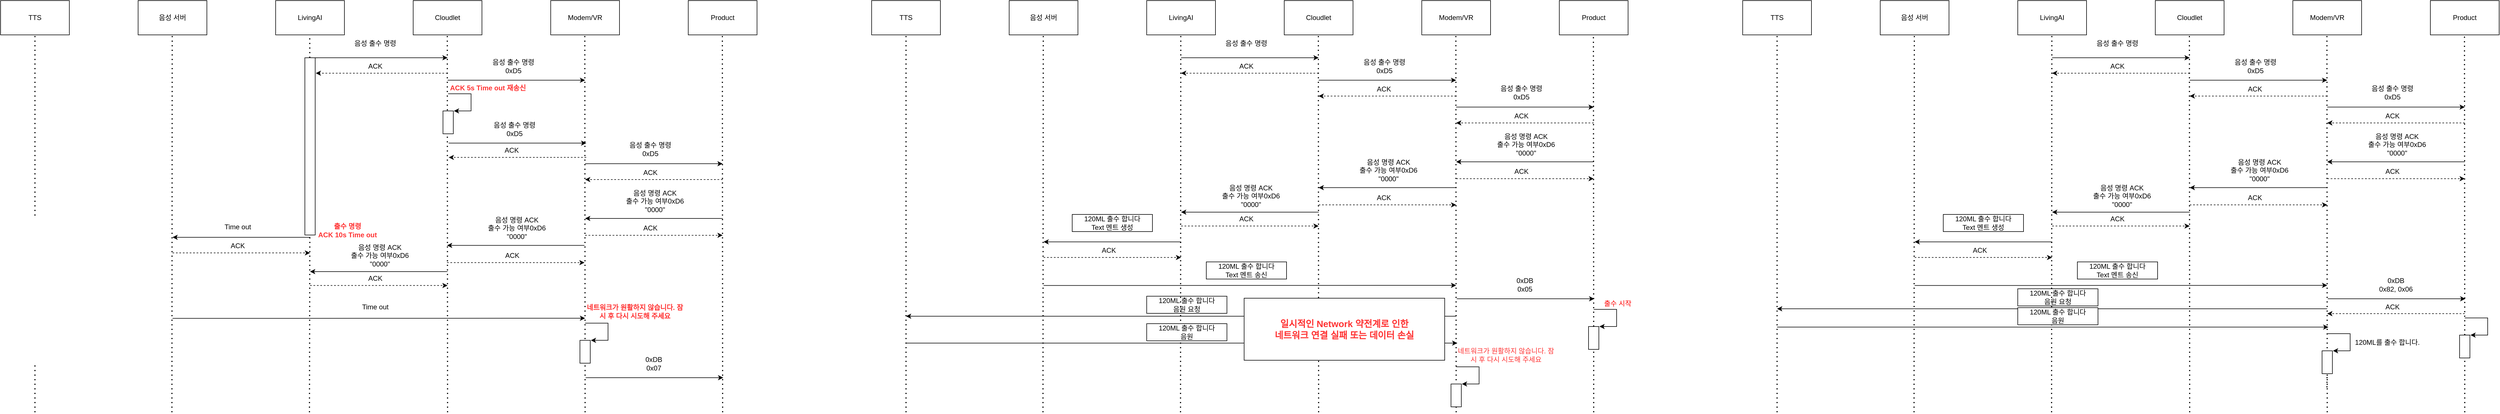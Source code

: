<mxfile version="20.6.2" type="github">
  <diagram id="nxO6fjT1eBk0kTr1AOfz" name="Page-1">
    <mxGraphModel dx="4907" dy="896" grid="1" gridSize="10" guides="1" tooltips="1" connect="1" arrows="1" fold="1" page="1" pageScale="1" pageWidth="827" pageHeight="1169" math="0" shadow="0">
      <root>
        <mxCell id="0" />
        <mxCell id="1" parent="0" />
        <mxCell id="lK4pROn_KMnm5ZVSZit9-1" value="Modem/VR" style="rounded=0;whiteSpace=wrap;html=1;" parent="1" vertex="1">
          <mxGeometry x="720" y="40" width="120" height="60" as="geometry" />
        </mxCell>
        <mxCell id="lK4pROn_KMnm5ZVSZit9-2" value="Product" style="rounded=0;whiteSpace=wrap;html=1;" parent="1" vertex="1">
          <mxGeometry x="960" y="40" width="120" height="60" as="geometry" />
        </mxCell>
        <mxCell id="lK4pROn_KMnm5ZVSZit9-3" value="TTS" style="rounded=0;whiteSpace=wrap;html=1;" parent="1" vertex="1">
          <mxGeometry x="-240" y="40" width="120" height="60" as="geometry" />
        </mxCell>
        <mxCell id="lK4pROn_KMnm5ZVSZit9-4" value="LivingAI" style="rounded=0;whiteSpace=wrap;html=1;" parent="1" vertex="1">
          <mxGeometry x="240" y="40" width="120" height="60" as="geometry" />
        </mxCell>
        <mxCell id="lK4pROn_KMnm5ZVSZit9-9" value="" style="endArrow=classic;html=1;rounded=0;" parent="1" edge="1">
          <mxGeometry width="50" height="50" relative="1" as="geometry">
            <mxPoint x="300" y="140" as="sourcePoint" />
            <mxPoint x="540" y="140" as="targetPoint" />
          </mxGeometry>
        </mxCell>
        <mxCell id="lK4pROn_KMnm5ZVSZit9-10" value="음성&amp;nbsp;출수 명령" style="text;html=1;strokeColor=none;fillColor=none;align=center;verticalAlign=middle;whiteSpace=wrap;rounded=0;" parent="1" vertex="1">
          <mxGeometry x="367" y="100" width="94" height="30" as="geometry" />
        </mxCell>
        <mxCell id="lK4pROn_KMnm5ZVSZit9-11" value="" style="endArrow=classic;html=1;rounded=0;" parent="1" edge="1">
          <mxGeometry width="50" height="50" relative="1" as="geometry">
            <mxPoint x="780" y="226.31" as="sourcePoint" />
            <mxPoint x="1020" y="226.31" as="targetPoint" />
          </mxGeometry>
        </mxCell>
        <mxCell id="lK4pROn_KMnm5ZVSZit9-13" value="" style="endArrow=classic;html=1;rounded=0;" parent="1" edge="1">
          <mxGeometry width="50" height="50" relative="1" as="geometry">
            <mxPoint x="1020" y="322" as="sourcePoint" />
            <mxPoint x="780" y="322" as="targetPoint" />
          </mxGeometry>
        </mxCell>
        <mxCell id="lK4pROn_KMnm5ZVSZit9-14" value="음성 명령 ACK &lt;br&gt;출수 가능 여부0xD6 &quot;0000&quot;" style="text;html=1;strokeColor=none;fillColor=none;align=center;verticalAlign=middle;whiteSpace=wrap;rounded=0;" parent="1" vertex="1">
          <mxGeometry x="849" y="277" width="106" height="30" as="geometry" />
        </mxCell>
        <mxCell id="lK4pROn_KMnm5ZVSZit9-19" value="" style="endArrow=classic;html=1;rounded=0;" parent="1" edge="1">
          <mxGeometry width="50" height="50" relative="1" as="geometry">
            <mxPoint x="540" y="410" as="sourcePoint" />
            <mxPoint x="300" y="410" as="targetPoint" />
          </mxGeometry>
        </mxCell>
        <mxCell id="lK4pROn_KMnm5ZVSZit9-20" value="음성 명령 ACK &lt;br&gt;출수 가능 여부0xD6 &quot;0000&quot;" style="text;html=1;strokeColor=none;fillColor=none;align=center;verticalAlign=middle;whiteSpace=wrap;rounded=0;" parent="1" vertex="1">
          <mxGeometry x="369" y="367" width="106" height="30" as="geometry" />
        </mxCell>
        <mxCell id="lK4pROn_KMnm5ZVSZit9-21" value="120ML 출수 합니다&lt;br&gt;Text 멘트 생성" style="rounded=0;whiteSpace=wrap;html=1;" parent="1" vertex="1">
          <mxGeometry x="110" y="414" width="140" height="30" as="geometry" />
        </mxCell>
        <mxCell id="lK4pROn_KMnm5ZVSZit9-22" value="" style="endArrow=classic;html=1;rounded=0;" parent="1" edge="1">
          <mxGeometry width="50" height="50" relative="1" as="geometry">
            <mxPoint x="60" y="538.31" as="sourcePoint" />
            <mxPoint x="780" y="538" as="targetPoint" />
          </mxGeometry>
        </mxCell>
        <mxCell id="lK4pROn_KMnm5ZVSZit9-24" value="" style="endArrow=classic;html=1;rounded=0;" parent="1" edge="1">
          <mxGeometry width="50" height="50" relative="1" as="geometry">
            <mxPoint x="781" y="561.5" as="sourcePoint" />
            <mxPoint x="1021" y="561.5" as="targetPoint" />
          </mxGeometry>
        </mxCell>
        <mxCell id="lK4pROn_KMnm5ZVSZit9-25" value="0xDB&lt;br&gt;0x05" style="text;html=1;strokeColor=none;fillColor=none;align=center;verticalAlign=middle;whiteSpace=wrap;rounded=0;" parent="1" vertex="1">
          <mxGeometry x="848" y="521.5" width="104" height="30" as="geometry" />
        </mxCell>
        <mxCell id="lK4pROn_KMnm5ZVSZit9-121" value="Cloudlet" style="rounded=0;whiteSpace=wrap;html=1;" parent="1" vertex="1">
          <mxGeometry x="480" y="40" width="120" height="60" as="geometry" />
        </mxCell>
        <mxCell id="lK4pROn_KMnm5ZVSZit9-125" value="" style="endArrow=classic;html=1;rounded=0;" parent="1" edge="1">
          <mxGeometry width="50" height="50" relative="1" as="geometry">
            <mxPoint x="540.0" y="179.31" as="sourcePoint" />
            <mxPoint x="780.0" y="179.31" as="targetPoint" />
          </mxGeometry>
        </mxCell>
        <mxCell id="lK4pROn_KMnm5ZVSZit9-126" value="음성&amp;nbsp;출수 명령&lt;br&gt;0xD5" style="text;html=1;strokeColor=none;fillColor=none;align=center;verticalAlign=middle;whiteSpace=wrap;rounded=0;" parent="1" vertex="1">
          <mxGeometry x="608" y="140" width="94" height="30" as="geometry" />
        </mxCell>
        <mxCell id="lK4pROn_KMnm5ZVSZit9-127" value="음성&amp;nbsp;출수 명령&lt;br&gt;0xD5" style="text;html=1;strokeColor=none;fillColor=none;align=center;verticalAlign=middle;whiteSpace=wrap;rounded=0;" parent="1" vertex="1">
          <mxGeometry x="847" y="186.31" width="94" height="30" as="geometry" />
        </mxCell>
        <mxCell id="lK4pROn_KMnm5ZVSZit9-128" value="" style="endArrow=classic;html=1;rounded=0;" parent="1" edge="1">
          <mxGeometry width="50" height="50" relative="1" as="geometry">
            <mxPoint x="780.0" y="367.16" as="sourcePoint" />
            <mxPoint x="540.0" y="367.16" as="targetPoint" />
          </mxGeometry>
        </mxCell>
        <mxCell id="lK4pROn_KMnm5ZVSZit9-129" value="음성 명령 ACK &lt;br&gt;출수 가능 여부0xD6 &quot;0000&quot;" style="text;html=1;strokeColor=none;fillColor=none;align=center;verticalAlign=middle;whiteSpace=wrap;rounded=0;" parent="1" vertex="1">
          <mxGeometry x="609" y="322.16" width="106" height="30" as="geometry" />
        </mxCell>
        <mxCell id="lK4pROn_KMnm5ZVSZit9-130" value="" style="endArrow=classic;html=1;rounded=0;dashed=1;" parent="1" edge="1">
          <mxGeometry width="50" height="50" relative="1" as="geometry">
            <mxPoint x="540" y="167.0" as="sourcePoint" />
            <mxPoint x="300.0" y="167.0" as="targetPoint" />
          </mxGeometry>
        </mxCell>
        <mxCell id="lK4pROn_KMnm5ZVSZit9-131" value="ACK" style="text;html=1;strokeColor=none;fillColor=none;align=center;verticalAlign=middle;whiteSpace=wrap;rounded=0;" parent="1" vertex="1">
          <mxGeometry x="367" y="140" width="94" height="30" as="geometry" />
        </mxCell>
        <mxCell id="lK4pROn_KMnm5ZVSZit9-132" value="" style="endArrow=classic;html=1;rounded=0;dashed=1;" parent="1" edge="1">
          <mxGeometry width="50" height="50" relative="1" as="geometry">
            <mxPoint x="780.0" y="207.0" as="sourcePoint" />
            <mxPoint x="540.0" y="207.0" as="targetPoint" />
          </mxGeometry>
        </mxCell>
        <mxCell id="lK4pROn_KMnm5ZVSZit9-133" value="ACK" style="text;html=1;strokeColor=none;fillColor=none;align=center;verticalAlign=middle;whiteSpace=wrap;rounded=0;" parent="1" vertex="1">
          <mxGeometry x="607" y="180" width="94" height="30" as="geometry" />
        </mxCell>
        <mxCell id="lK4pROn_KMnm5ZVSZit9-135" value="" style="endArrow=classic;html=1;rounded=0;dashed=1;" parent="1" edge="1">
          <mxGeometry width="50" height="50" relative="1" as="geometry">
            <mxPoint x="1020" y="254.0" as="sourcePoint" />
            <mxPoint x="780.0" y="254.0" as="targetPoint" />
          </mxGeometry>
        </mxCell>
        <mxCell id="lK4pROn_KMnm5ZVSZit9-136" value="ACK" style="text;html=1;strokeColor=none;fillColor=none;align=center;verticalAlign=middle;whiteSpace=wrap;rounded=0;" parent="1" vertex="1">
          <mxGeometry x="847" y="227" width="94" height="30" as="geometry" />
        </mxCell>
        <mxCell id="lK4pROn_KMnm5ZVSZit9-139" value="" style="endArrow=classic;html=1;rounded=0;dashed=1;" parent="1" edge="1">
          <mxGeometry width="50" height="50" relative="1" as="geometry">
            <mxPoint x="780" y="351.47" as="sourcePoint" />
            <mxPoint x="1020" y="351.47" as="targetPoint" />
          </mxGeometry>
        </mxCell>
        <mxCell id="lK4pROn_KMnm5ZVSZit9-140" value="ACK" style="text;html=1;strokeColor=none;fillColor=none;align=center;verticalAlign=middle;whiteSpace=wrap;rounded=0;" parent="1" vertex="1">
          <mxGeometry x="847" y="324.16" width="94" height="30" as="geometry" />
        </mxCell>
        <mxCell id="lK4pROn_KMnm5ZVSZit9-141" value="" style="endArrow=classic;html=1;rounded=0;dashed=1;" parent="1" edge="1">
          <mxGeometry width="50" height="50" relative="1" as="geometry">
            <mxPoint x="540" y="397.31" as="sourcePoint" />
            <mxPoint x="780" y="397.31" as="targetPoint" />
          </mxGeometry>
        </mxCell>
        <mxCell id="lK4pROn_KMnm5ZVSZit9-142" value="ACK" style="text;html=1;strokeColor=none;fillColor=none;align=center;verticalAlign=middle;whiteSpace=wrap;rounded=0;" parent="1" vertex="1">
          <mxGeometry x="607" y="370" width="94" height="30" as="geometry" />
        </mxCell>
        <mxCell id="lK4pROn_KMnm5ZVSZit9-143" value="" style="endArrow=classic;html=1;rounded=0;dashed=1;" parent="1" edge="1">
          <mxGeometry width="50" height="50" relative="1" as="geometry">
            <mxPoint x="300.0" y="434.31" as="sourcePoint" />
            <mxPoint x="540" y="434.31" as="targetPoint" />
          </mxGeometry>
        </mxCell>
        <mxCell id="lK4pROn_KMnm5ZVSZit9-144" value="ACK" style="text;html=1;strokeColor=none;fillColor=none;align=center;verticalAlign=middle;whiteSpace=wrap;rounded=0;" parent="1" vertex="1">
          <mxGeometry x="367" y="407" width="94" height="30" as="geometry" />
        </mxCell>
        <mxCell id="lK4pROn_KMnm5ZVSZit9-145" value="음성 서버" style="rounded=0;whiteSpace=wrap;html=1;" parent="1" vertex="1">
          <mxGeometry y="40" width="120" height="60" as="geometry" />
        </mxCell>
        <mxCell id="lK4pROn_KMnm5ZVSZit9-147" value="" style="endArrow=classic;html=1;rounded=0;" parent="1" edge="1">
          <mxGeometry width="50" height="50" relative="1" as="geometry">
            <mxPoint x="300" y="462" as="sourcePoint" />
            <mxPoint x="60" y="462" as="targetPoint" />
          </mxGeometry>
        </mxCell>
        <mxCell id="lK4pROn_KMnm5ZVSZit9-148" value="" style="endArrow=classic;html=1;rounded=0;dashed=1;" parent="1" edge="1">
          <mxGeometry width="50" height="50" relative="1" as="geometry">
            <mxPoint x="60" y="489.31" as="sourcePoint" />
            <mxPoint x="300" y="489.31" as="targetPoint" />
          </mxGeometry>
        </mxCell>
        <mxCell id="lK4pROn_KMnm5ZVSZit9-149" value="ACK" style="text;html=1;strokeColor=none;fillColor=none;align=center;verticalAlign=middle;whiteSpace=wrap;rounded=0;" parent="1" vertex="1">
          <mxGeometry x="127" y="462" width="94" height="30" as="geometry" />
        </mxCell>
        <mxCell id="lK4pROn_KMnm5ZVSZit9-150" value="120ML 출수 합니다&lt;br&gt;Text&amp;nbsp;멘트 송신" style="rounded=0;whiteSpace=wrap;html=1;" parent="1" vertex="1">
          <mxGeometry x="344" y="497" width="140" height="30" as="geometry" />
        </mxCell>
        <mxCell id="lK4pROn_KMnm5ZVSZit9-152" value="" style="endArrow=classic;html=1;rounded=0;" parent="1" edge="1">
          <mxGeometry width="50" height="50" relative="1" as="geometry">
            <mxPoint x="780" y="592" as="sourcePoint" />
            <mxPoint x="-180" y="592" as="targetPoint" />
          </mxGeometry>
        </mxCell>
        <mxCell id="lK4pROn_KMnm5ZVSZit9-155" value="120ML 출수 합니다&lt;br&gt;음원 요청" style="rounded=0;whiteSpace=wrap;html=1;" parent="1" vertex="1">
          <mxGeometry x="240" y="557" width="140" height="30" as="geometry" />
        </mxCell>
        <mxCell id="lK4pROn_KMnm5ZVSZit9-156" value="" style="endArrow=classic;html=1;rounded=0;" parent="1" edge="1">
          <mxGeometry width="50" height="50" relative="1" as="geometry">
            <mxPoint x="1020" y="580" as="sourcePoint" />
            <mxPoint x="1030" y="610" as="targetPoint" />
            <Array as="points">
              <mxPoint x="1060" y="580" />
              <mxPoint x="1060" y="610" />
            </Array>
          </mxGeometry>
        </mxCell>
        <mxCell id="lK4pROn_KMnm5ZVSZit9-158" value="&lt;font color=&quot;#ff0000&quot;&gt;출수 시작&lt;/font&gt;" style="text;html=1;strokeColor=none;fillColor=none;align=center;verticalAlign=middle;whiteSpace=wrap;rounded=0;" parent="1" vertex="1">
          <mxGeometry x="1010" y="554.5" width="104" height="30" as="geometry" />
        </mxCell>
        <mxCell id="lK4pROn_KMnm5ZVSZit9-162" value="" style="endArrow=none;dashed=1;html=1;dashPattern=1 3;strokeWidth=2;rounded=0;" parent="1" edge="1">
          <mxGeometry width="50" height="50" relative="1" as="geometry">
            <mxPoint x="-180" y="760" as="sourcePoint" />
            <mxPoint x="-180" y="100" as="targetPoint" />
          </mxGeometry>
        </mxCell>
        <mxCell id="lK4pROn_KMnm5ZVSZit9-163" value="" style="endArrow=none;dashed=1;html=1;dashPattern=1 3;strokeWidth=2;rounded=0;" parent="1" edge="1">
          <mxGeometry width="50" height="50" relative="1" as="geometry">
            <mxPoint x="59" y="760" as="sourcePoint" />
            <mxPoint x="59.5" y="100" as="targetPoint" />
          </mxGeometry>
        </mxCell>
        <mxCell id="lK4pROn_KMnm5ZVSZit9-164" value="" style="endArrow=none;dashed=1;html=1;dashPattern=1 3;strokeWidth=2;rounded=0;" parent="1" edge="1">
          <mxGeometry width="50" height="50" relative="1" as="geometry">
            <mxPoint x="299" y="760" as="sourcePoint" />
            <mxPoint x="299.5" y="100" as="targetPoint" />
          </mxGeometry>
        </mxCell>
        <mxCell id="lK4pROn_KMnm5ZVSZit9-165" value="" style="endArrow=none;dashed=1;html=1;dashPattern=1 3;strokeWidth=2;rounded=0;" parent="1" edge="1">
          <mxGeometry width="50" height="50" relative="1" as="geometry">
            <mxPoint x="540" y="760" as="sourcePoint" />
            <mxPoint x="539.5" y="100" as="targetPoint" />
          </mxGeometry>
        </mxCell>
        <mxCell id="lK4pROn_KMnm5ZVSZit9-166" value="" style="endArrow=none;dashed=1;html=1;dashPattern=1 3;strokeWidth=2;rounded=0;" parent="1" edge="1">
          <mxGeometry width="50" height="50" relative="1" as="geometry">
            <mxPoint x="780" y="760" as="sourcePoint" />
            <mxPoint x="779.5" y="100" as="targetPoint" />
          </mxGeometry>
        </mxCell>
        <mxCell id="lK4pROn_KMnm5ZVSZit9-167" value="" style="endArrow=none;dashed=1;html=1;dashPattern=1 3;strokeWidth=2;rounded=0;startArrow=none;" parent="1" source="lK4pROn_KMnm5ZVSZit9-168" edge="1">
          <mxGeometry width="50" height="50" relative="1" as="geometry">
            <mxPoint x="1019.5" y="680" as="sourcePoint" />
            <mxPoint x="1019.5" y="100" as="targetPoint" />
          </mxGeometry>
        </mxCell>
        <mxCell id="lK4pROn_KMnm5ZVSZit9-168" value="" style="rounded=0;whiteSpace=wrap;html=1;" parent="1" vertex="1">
          <mxGeometry x="1011" y="610" width="18" height="40" as="geometry" />
        </mxCell>
        <mxCell id="lK4pROn_KMnm5ZVSZit9-169" value="" style="endArrow=none;dashed=1;html=1;dashPattern=1 3;strokeWidth=2;rounded=0;" parent="1" target="lK4pROn_KMnm5ZVSZit9-168" edge="1">
          <mxGeometry width="50" height="50" relative="1" as="geometry">
            <mxPoint x="1020" y="760" as="sourcePoint" />
            <mxPoint x="1019.5" y="100" as="targetPoint" />
          </mxGeometry>
        </mxCell>
        <mxCell id="lK4pROn_KMnm5ZVSZit9-170" value="" style="endArrow=classic;html=1;rounded=0;" parent="1" edge="1">
          <mxGeometry width="50" height="50" relative="1" as="geometry">
            <mxPoint x="780" y="680.5" as="sourcePoint" />
            <mxPoint x="790" y="710.5" as="targetPoint" />
            <Array as="points">
              <mxPoint x="820" y="680.5" />
              <mxPoint x="820" y="710.5" />
            </Array>
          </mxGeometry>
        </mxCell>
        <mxCell id="lK4pROn_KMnm5ZVSZit9-171" value="&lt;font color=&quot;#ff3333&quot;&gt;네트워크가 원활하지 않습니다. 잠시 후 다시 시도해 주세요&lt;/font&gt;" style="text;html=1;strokeColor=none;fillColor=none;align=center;verticalAlign=middle;whiteSpace=wrap;rounded=0;" parent="1" vertex="1">
          <mxGeometry x="782" y="645" width="170" height="30" as="geometry" />
        </mxCell>
        <mxCell id="lK4pROn_KMnm5ZVSZit9-172" value="" style="rounded=0;whiteSpace=wrap;html=1;" parent="1" vertex="1">
          <mxGeometry x="771" y="710.5" width="18" height="40" as="geometry" />
        </mxCell>
        <mxCell id="lK4pROn_KMnm5ZVSZit9-173" value="" style="endArrow=none;dashed=1;html=1;dashPattern=1 3;strokeWidth=2;rounded=0;" parent="1" target="lK4pROn_KMnm5ZVSZit9-172" edge="1">
          <mxGeometry width="50" height="50" relative="1" as="geometry">
            <mxPoint x="779.5" y="750.5" as="sourcePoint" />
            <mxPoint x="779.5" y="170.5" as="targetPoint" />
          </mxGeometry>
        </mxCell>
        <mxCell id="lK4pROn_KMnm5ZVSZit9-175" value="" style="endArrow=classic;html=1;rounded=0;" parent="1" edge="1">
          <mxGeometry width="50" height="50" relative="1" as="geometry">
            <mxPoint x="-180" y="639" as="sourcePoint" />
            <mxPoint x="782" y="639" as="targetPoint" />
          </mxGeometry>
        </mxCell>
        <mxCell id="lK4pROn_KMnm5ZVSZit9-176" value="120ML 출수 합니다&lt;br&gt;음원" style="rounded=0;whiteSpace=wrap;html=1;" parent="1" vertex="1">
          <mxGeometry x="240" y="605" width="140" height="30" as="geometry" />
        </mxCell>
        <mxCell id="lK4pROn_KMnm5ZVSZit9-177" value="&lt;b style=&quot;font-size: 16px;&quot;&gt;&lt;font color=&quot;#ff3333&quot;&gt;일시적인 Network 약전계로 인한&lt;br&gt;네트워크 연결 실패 또는 데이터 손실&lt;/font&gt;&lt;/b&gt;" style="rounded=0;whiteSpace=wrap;html=1;" parent="1" vertex="1">
          <mxGeometry x="410" y="560.5" width="350" height="108.5" as="geometry" />
        </mxCell>
        <mxCell id="lK4pROn_KMnm5ZVSZit9-179" value="Modem/VR" style="rounded=0;whiteSpace=wrap;html=1;" parent="1" vertex="1">
          <mxGeometry x="-800" y="40" width="120" height="60" as="geometry" />
        </mxCell>
        <mxCell id="lK4pROn_KMnm5ZVSZit9-180" value="Product" style="rounded=0;whiteSpace=wrap;html=1;" parent="1" vertex="1">
          <mxGeometry x="-560" y="40" width="120" height="60" as="geometry" />
        </mxCell>
        <mxCell id="lK4pROn_KMnm5ZVSZit9-181" value="TTS" style="rounded=0;whiteSpace=wrap;html=1;" parent="1" vertex="1">
          <mxGeometry x="-1760" y="40" width="120" height="60" as="geometry" />
        </mxCell>
        <mxCell id="lK4pROn_KMnm5ZVSZit9-182" value="LivingAI" style="rounded=0;whiteSpace=wrap;html=1;" parent="1" vertex="1">
          <mxGeometry x="-1280" y="40" width="120" height="60" as="geometry" />
        </mxCell>
        <mxCell id="lK4pROn_KMnm5ZVSZit9-183" value="" style="endArrow=classic;html=1;rounded=0;" parent="1" edge="1">
          <mxGeometry width="50" height="50" relative="1" as="geometry">
            <mxPoint x="-1220.0" y="140" as="sourcePoint" />
            <mxPoint x="-980" y="140" as="targetPoint" />
          </mxGeometry>
        </mxCell>
        <mxCell id="lK4pROn_KMnm5ZVSZit9-184" value="음성&amp;nbsp;출수 명령" style="text;html=1;strokeColor=none;fillColor=none;align=center;verticalAlign=middle;whiteSpace=wrap;rounded=0;" parent="1" vertex="1">
          <mxGeometry x="-1153" y="100" width="94" height="30" as="geometry" />
        </mxCell>
        <mxCell id="lK4pROn_KMnm5ZVSZit9-185" value="" style="endArrow=classic;html=1;rounded=0;" parent="1" edge="1">
          <mxGeometry width="50" height="50" relative="1" as="geometry">
            <mxPoint x="-740" y="325.31" as="sourcePoint" />
            <mxPoint x="-500" y="325.31" as="targetPoint" />
          </mxGeometry>
        </mxCell>
        <mxCell id="lK4pROn_KMnm5ZVSZit9-186" value="" style="endArrow=classic;html=1;rounded=0;" parent="1" edge="1">
          <mxGeometry width="50" height="50" relative="1" as="geometry">
            <mxPoint x="-500" y="421" as="sourcePoint" />
            <mxPoint x="-740" y="421" as="targetPoint" />
          </mxGeometry>
        </mxCell>
        <mxCell id="lK4pROn_KMnm5ZVSZit9-187" value="음성 명령 ACK &lt;br&gt;출수 가능 여부0xD6 &quot;0000&quot;" style="text;html=1;strokeColor=none;fillColor=none;align=center;verticalAlign=middle;whiteSpace=wrap;rounded=0;" parent="1" vertex="1">
          <mxGeometry x="-671" y="376" width="106" height="30" as="geometry" />
        </mxCell>
        <mxCell id="lK4pROn_KMnm5ZVSZit9-188" value="" style="endArrow=classic;html=1;rounded=0;" parent="1" edge="1">
          <mxGeometry width="50" height="50" relative="1" as="geometry">
            <mxPoint x="-980" y="514" as="sourcePoint" />
            <mxPoint x="-1220.0" y="514" as="targetPoint" />
          </mxGeometry>
        </mxCell>
        <mxCell id="lK4pROn_KMnm5ZVSZit9-189" value="음성 명령 ACK &lt;br&gt;출수 가능 여부0xD6 &quot;0000&quot;" style="text;html=1;strokeColor=none;fillColor=none;align=center;verticalAlign=middle;whiteSpace=wrap;rounded=0;" parent="1" vertex="1">
          <mxGeometry x="-1151" y="471" width="106" height="30" as="geometry" />
        </mxCell>
        <mxCell id="lK4pROn_KMnm5ZVSZit9-191" value="" style="endArrow=classic;html=1;rounded=0;" parent="1" edge="1">
          <mxGeometry width="50" height="50" relative="1" as="geometry">
            <mxPoint x="-1460.0" y="595.81" as="sourcePoint" />
            <mxPoint x="-740" y="595.5" as="targetPoint" />
          </mxGeometry>
        </mxCell>
        <mxCell id="lK4pROn_KMnm5ZVSZit9-192" value="" style="endArrow=classic;html=1;rounded=0;" parent="1" edge="1">
          <mxGeometry width="50" height="50" relative="1" as="geometry">
            <mxPoint x="-739" y="699.5" as="sourcePoint" />
            <mxPoint x="-499" y="699.5" as="targetPoint" />
          </mxGeometry>
        </mxCell>
        <mxCell id="lK4pROn_KMnm5ZVSZit9-193" value="0xDB&lt;br&gt;0x07" style="text;html=1;strokeColor=none;fillColor=none;align=center;verticalAlign=middle;whiteSpace=wrap;rounded=0;" parent="1" vertex="1">
          <mxGeometry x="-672" y="659.5" width="104" height="30" as="geometry" />
        </mxCell>
        <mxCell id="lK4pROn_KMnm5ZVSZit9-194" value="Cloudlet" style="rounded=0;whiteSpace=wrap;html=1;" parent="1" vertex="1">
          <mxGeometry x="-1040" y="40" width="120" height="60" as="geometry" />
        </mxCell>
        <mxCell id="lK4pROn_KMnm5ZVSZit9-195" value="" style="endArrow=classic;html=1;rounded=0;" parent="1" edge="1">
          <mxGeometry width="50" height="50" relative="1" as="geometry">
            <mxPoint x="-980" y="179.31" as="sourcePoint" />
            <mxPoint x="-740" y="179.31" as="targetPoint" />
          </mxGeometry>
        </mxCell>
        <mxCell id="lK4pROn_KMnm5ZVSZit9-196" value="음성&amp;nbsp;출수 명령&lt;br&gt;0xD5" style="text;html=1;strokeColor=none;fillColor=none;align=center;verticalAlign=middle;whiteSpace=wrap;rounded=0;" parent="1" vertex="1">
          <mxGeometry x="-912" y="140" width="94" height="30" as="geometry" />
        </mxCell>
        <mxCell id="lK4pROn_KMnm5ZVSZit9-197" value="음성&amp;nbsp;출수 명령&lt;br&gt;0xD5" style="text;html=1;strokeColor=none;fillColor=none;align=center;verticalAlign=middle;whiteSpace=wrap;rounded=0;" parent="1" vertex="1">
          <mxGeometry x="-673" y="285.31" width="94" height="30" as="geometry" />
        </mxCell>
        <mxCell id="lK4pROn_KMnm5ZVSZit9-198" value="" style="endArrow=classic;html=1;rounded=0;" parent="1" edge="1">
          <mxGeometry width="50" height="50" relative="1" as="geometry">
            <mxPoint x="-741" y="468.16" as="sourcePoint" />
            <mxPoint x="-981" y="468.16" as="targetPoint" />
          </mxGeometry>
        </mxCell>
        <mxCell id="lK4pROn_KMnm5ZVSZit9-199" value="음성 명령 ACK &lt;br&gt;출수 가능 여부0xD6 &quot;0000&quot;" style="text;html=1;strokeColor=none;fillColor=none;align=center;verticalAlign=middle;whiteSpace=wrap;rounded=0;" parent="1" vertex="1">
          <mxGeometry x="-912" y="423.16" width="106" height="30" as="geometry" />
        </mxCell>
        <mxCell id="lK4pROn_KMnm5ZVSZit9-200" value="" style="endArrow=classic;html=1;rounded=0;dashed=1;" parent="1" edge="1">
          <mxGeometry width="50" height="50" relative="1" as="geometry">
            <mxPoint x="-980" y="167.0" as="sourcePoint" />
            <mxPoint x="-1210" y="167" as="targetPoint" />
          </mxGeometry>
        </mxCell>
        <mxCell id="lK4pROn_KMnm5ZVSZit9-201" value="ACK" style="text;html=1;strokeColor=none;fillColor=none;align=center;verticalAlign=middle;whiteSpace=wrap;rounded=0;" parent="1" vertex="1">
          <mxGeometry x="-1153" y="140" width="94" height="30" as="geometry" />
        </mxCell>
        <mxCell id="lK4pROn_KMnm5ZVSZit9-204" value="" style="endArrow=classic;html=1;rounded=0;dashed=1;" parent="1" edge="1">
          <mxGeometry width="50" height="50" relative="1" as="geometry">
            <mxPoint x="-500" y="353.0" as="sourcePoint" />
            <mxPoint x="-740" y="353.0" as="targetPoint" />
          </mxGeometry>
        </mxCell>
        <mxCell id="lK4pROn_KMnm5ZVSZit9-205" value="ACK" style="text;html=1;strokeColor=none;fillColor=none;align=center;verticalAlign=middle;whiteSpace=wrap;rounded=0;" parent="1" vertex="1">
          <mxGeometry x="-673" y="326" width="94" height="30" as="geometry" />
        </mxCell>
        <mxCell id="lK4pROn_KMnm5ZVSZit9-206" value="" style="endArrow=classic;html=1;rounded=0;dashed=1;" parent="1" edge="1">
          <mxGeometry width="50" height="50" relative="1" as="geometry">
            <mxPoint x="-740" y="450.47" as="sourcePoint" />
            <mxPoint x="-500" y="450.47" as="targetPoint" />
          </mxGeometry>
        </mxCell>
        <mxCell id="lK4pROn_KMnm5ZVSZit9-207" value="ACK" style="text;html=1;strokeColor=none;fillColor=none;align=center;verticalAlign=middle;whiteSpace=wrap;rounded=0;" parent="1" vertex="1">
          <mxGeometry x="-673" y="423.16" width="94" height="30" as="geometry" />
        </mxCell>
        <mxCell id="lK4pROn_KMnm5ZVSZit9-208" value="" style="endArrow=classic;html=1;rounded=0;dashed=1;" parent="1" edge="1">
          <mxGeometry width="50" height="50" relative="1" as="geometry">
            <mxPoint x="-981" y="498.31" as="sourcePoint" />
            <mxPoint x="-741" y="498.31" as="targetPoint" />
          </mxGeometry>
        </mxCell>
        <mxCell id="lK4pROn_KMnm5ZVSZit9-209" value="ACK" style="text;html=1;strokeColor=none;fillColor=none;align=center;verticalAlign=middle;whiteSpace=wrap;rounded=0;" parent="1" vertex="1">
          <mxGeometry x="-914" y="471" width="94" height="30" as="geometry" />
        </mxCell>
        <mxCell id="lK4pROn_KMnm5ZVSZit9-210" value="" style="endArrow=classic;html=1;rounded=0;dashed=1;" parent="1" edge="1">
          <mxGeometry width="50" height="50" relative="1" as="geometry">
            <mxPoint x="-1220.0" y="538.31" as="sourcePoint" />
            <mxPoint x="-980" y="538.31" as="targetPoint" />
          </mxGeometry>
        </mxCell>
        <mxCell id="lK4pROn_KMnm5ZVSZit9-211" value="ACK" style="text;html=1;strokeColor=none;fillColor=none;align=center;verticalAlign=middle;whiteSpace=wrap;rounded=0;" parent="1" vertex="1">
          <mxGeometry x="-1153" y="511" width="94" height="30" as="geometry" />
        </mxCell>
        <mxCell id="lK4pROn_KMnm5ZVSZit9-212" value="음성 서버" style="rounded=0;whiteSpace=wrap;html=1;" parent="1" vertex="1">
          <mxGeometry x="-1520" y="40" width="120" height="60" as="geometry" />
        </mxCell>
        <mxCell id="lK4pROn_KMnm5ZVSZit9-213" value="" style="endArrow=classic;html=1;rounded=0;" parent="1" edge="1">
          <mxGeometry width="50" height="50" relative="1" as="geometry">
            <mxPoint x="-1220.0" y="454" as="sourcePoint" />
            <mxPoint x="-1460.0" y="454" as="targetPoint" />
          </mxGeometry>
        </mxCell>
        <mxCell id="lK4pROn_KMnm5ZVSZit9-214" value="" style="endArrow=classic;html=1;rounded=0;dashed=1;" parent="1" edge="1">
          <mxGeometry width="50" height="50" relative="1" as="geometry">
            <mxPoint x="-1460.0" y="481.31" as="sourcePoint" />
            <mxPoint x="-1220.0" y="481.31" as="targetPoint" />
          </mxGeometry>
        </mxCell>
        <mxCell id="lK4pROn_KMnm5ZVSZit9-215" value="ACK" style="text;html=1;strokeColor=none;fillColor=none;align=center;verticalAlign=middle;whiteSpace=wrap;rounded=0;" parent="1" vertex="1">
          <mxGeometry x="-1393" y="454" width="94" height="30" as="geometry" />
        </mxCell>
        <mxCell id="lK4pROn_KMnm5ZVSZit9-221" value="" style="endArrow=none;dashed=1;html=1;dashPattern=1 3;strokeWidth=2;rounded=0;" parent="1" edge="1">
          <mxGeometry width="50" height="50" relative="1" as="geometry">
            <mxPoint x="-1700.0" y="760" as="sourcePoint" />
            <mxPoint x="-1700.0" y="100" as="targetPoint" />
          </mxGeometry>
        </mxCell>
        <mxCell id="lK4pROn_KMnm5ZVSZit9-222" value="" style="endArrow=none;dashed=1;html=1;dashPattern=1 3;strokeWidth=2;rounded=0;" parent="1" edge="1">
          <mxGeometry width="50" height="50" relative="1" as="geometry">
            <mxPoint x="-1461" y="760" as="sourcePoint" />
            <mxPoint x="-1460.5" y="100" as="targetPoint" />
          </mxGeometry>
        </mxCell>
        <mxCell id="lK4pROn_KMnm5ZVSZit9-223" value="" style="endArrow=none;dashed=1;html=1;dashPattern=1 3;strokeWidth=2;rounded=0;startArrow=none;" parent="1" source="lK4pROn_KMnm5ZVSZit9-249" edge="1">
          <mxGeometry width="50" height="50" relative="1" as="geometry">
            <mxPoint x="-1221" y="760" as="sourcePoint" />
            <mxPoint x="-1220.5" y="100" as="targetPoint" />
          </mxGeometry>
        </mxCell>
        <mxCell id="lK4pROn_KMnm5ZVSZit9-224" value="" style="endArrow=none;dashed=1;html=1;dashPattern=1 3;strokeWidth=2;rounded=0;" parent="1" edge="1">
          <mxGeometry width="50" height="50" relative="1" as="geometry">
            <mxPoint x="-980" y="760" as="sourcePoint" />
            <mxPoint x="-980.5" y="100" as="targetPoint" />
          </mxGeometry>
        </mxCell>
        <mxCell id="lK4pROn_KMnm5ZVSZit9-225" value="" style="endArrow=none;dashed=1;html=1;dashPattern=1 3;strokeWidth=2;rounded=0;" parent="1" edge="1">
          <mxGeometry width="50" height="50" relative="1" as="geometry">
            <mxPoint x="-740" y="760" as="sourcePoint" />
            <mxPoint x="-740.5" y="100" as="targetPoint" />
          </mxGeometry>
        </mxCell>
        <mxCell id="lK4pROn_KMnm5ZVSZit9-226" value="" style="endArrow=none;dashed=1;html=1;dashPattern=1 3;strokeWidth=2;rounded=0;startArrow=none;" parent="1" edge="1">
          <mxGeometry width="50" height="50" relative="1" as="geometry">
            <mxPoint x="-500" y="760" as="sourcePoint" />
            <mxPoint x="-500.5" y="100" as="targetPoint" />
          </mxGeometry>
        </mxCell>
        <mxCell id="lK4pROn_KMnm5ZVSZit9-229" value="" style="endArrow=classic;html=1;rounded=0;" parent="1" edge="1">
          <mxGeometry width="50" height="50" relative="1" as="geometry">
            <mxPoint x="-740" y="604.17" as="sourcePoint" />
            <mxPoint x="-730" y="634.17" as="targetPoint" />
            <Array as="points">
              <mxPoint x="-700" y="604.17" />
              <mxPoint x="-700" y="634.17" />
            </Array>
          </mxGeometry>
        </mxCell>
        <mxCell id="lK4pROn_KMnm5ZVSZit9-230" value="&lt;b&gt;&lt;font color=&quot;#ff3333&quot;&gt;네트워크가 원활하지 않습니다. 잠시 후 다시 시도해 주세요&lt;/font&gt;&lt;/b&gt;" style="text;html=1;strokeColor=none;fillColor=none;align=center;verticalAlign=middle;whiteSpace=wrap;rounded=0;" parent="1" vertex="1">
          <mxGeometry x="-738" y="568.67" width="170" height="30" as="geometry" />
        </mxCell>
        <mxCell id="lK4pROn_KMnm5ZVSZit9-231" value="" style="rounded=0;whiteSpace=wrap;html=1;" parent="1" vertex="1">
          <mxGeometry x="-749" y="634.17" width="18" height="40" as="geometry" />
        </mxCell>
        <mxCell id="lK4pROn_KMnm5ZVSZit9-232" value="" style="endArrow=none;dashed=1;html=1;dashPattern=1 3;strokeWidth=2;rounded=0;" parent="1" edge="1">
          <mxGeometry width="50" height="50" relative="1" as="geometry">
            <mxPoint x="-740.5" y="655.17" as="sourcePoint" />
            <mxPoint x="-740.5" y="655.17" as="targetPoint" />
          </mxGeometry>
        </mxCell>
        <mxCell id="lK4pROn_KMnm5ZVSZit9-241" value="" style="endArrow=classic;html=1;rounded=0;" parent="1" edge="1">
          <mxGeometry width="50" height="50" relative="1" as="geometry">
            <mxPoint x="-979.0" y="203" as="sourcePoint" />
            <mxPoint x="-969.0" y="233" as="targetPoint" />
            <Array as="points">
              <mxPoint x="-939" y="203" />
              <mxPoint x="-939" y="233" />
            </Array>
          </mxGeometry>
        </mxCell>
        <mxCell id="lK4pROn_KMnm5ZVSZit9-242" value="&lt;b&gt;&lt;font color=&quot;#ff3333&quot;&gt;ACK 5s Time out 재송신&lt;/font&gt;&lt;/b&gt;" style="text;html=1;strokeColor=none;fillColor=none;align=center;verticalAlign=middle;whiteSpace=wrap;rounded=0;" parent="1" vertex="1">
          <mxGeometry x="-989" y="177.5" width="159" height="30" as="geometry" />
        </mxCell>
        <mxCell id="lK4pROn_KMnm5ZVSZit9-243" value="" style="rounded=0;whiteSpace=wrap;html=1;" parent="1" vertex="1">
          <mxGeometry x="-988" y="233" width="18" height="40" as="geometry" />
        </mxCell>
        <mxCell id="lK4pROn_KMnm5ZVSZit9-244" value="" style="endArrow=classic;html=1;rounded=0;" parent="1" edge="1">
          <mxGeometry width="50" height="50" relative="1" as="geometry">
            <mxPoint x="-978" y="289.31" as="sourcePoint" />
            <mxPoint x="-738.0" y="289.31" as="targetPoint" />
          </mxGeometry>
        </mxCell>
        <mxCell id="lK4pROn_KMnm5ZVSZit9-245" value="음성&amp;nbsp;출수 명령&lt;br&gt;0xD5" style="text;html=1;strokeColor=none;fillColor=none;align=center;verticalAlign=middle;whiteSpace=wrap;rounded=0;" parent="1" vertex="1">
          <mxGeometry x="-910" y="250" width="94" height="30" as="geometry" />
        </mxCell>
        <mxCell id="lK4pROn_KMnm5ZVSZit9-249" value="" style="rounded=0;whiteSpace=wrap;html=1;" parent="1" vertex="1">
          <mxGeometry x="-1229" y="140" width="18" height="310" as="geometry" />
        </mxCell>
        <mxCell id="lK4pROn_KMnm5ZVSZit9-250" value="" style="endArrow=none;dashed=1;html=1;dashPattern=1 3;strokeWidth=2;rounded=0;" parent="1" target="lK4pROn_KMnm5ZVSZit9-249" edge="1">
          <mxGeometry width="50" height="50" relative="1" as="geometry">
            <mxPoint x="-1221" y="760" as="sourcePoint" />
            <mxPoint x="-1220.5" y="100" as="targetPoint" />
          </mxGeometry>
        </mxCell>
        <mxCell id="lK4pROn_KMnm5ZVSZit9-252" value="&lt;b&gt;&lt;font color=&quot;#ff3333&quot;&gt;출수 명령&lt;br&gt;ACK 10s Time out&lt;/font&gt;&lt;/b&gt;" style="text;html=1;strokeColor=none;fillColor=none;align=center;verticalAlign=middle;whiteSpace=wrap;rounded=0;" parent="1" vertex="1">
          <mxGeometry x="-1229" y="427.0" width="149" height="30" as="geometry" />
        </mxCell>
        <mxCell id="lK4pROn_KMnm5ZVSZit9-253" value="" style="endArrow=classic;html=1;rounded=0;dashed=1;" parent="1" edge="1">
          <mxGeometry width="50" height="50" relative="1" as="geometry">
            <mxPoint x="-738.0" y="314.31" as="sourcePoint" />
            <mxPoint x="-978.0" y="314.31" as="targetPoint" />
          </mxGeometry>
        </mxCell>
        <mxCell id="lK4pROn_KMnm5ZVSZit9-254" value="ACK" style="text;html=1;strokeColor=none;fillColor=none;align=center;verticalAlign=middle;whiteSpace=wrap;rounded=0;" parent="1" vertex="1">
          <mxGeometry x="-915" y="287.31" width="94" height="30" as="geometry" />
        </mxCell>
        <mxCell id="lK4pROn_KMnm5ZVSZit9-255" value="Time out" style="text;html=1;strokeColor=none;fillColor=none;align=center;verticalAlign=middle;whiteSpace=wrap;rounded=0;" parent="1" vertex="1">
          <mxGeometry x="-1393" y="421" width="94" height="30" as="geometry" />
        </mxCell>
        <mxCell id="lK4pROn_KMnm5ZVSZit9-257" value="Time out" style="text;html=1;strokeColor=none;fillColor=none;align=center;verticalAlign=middle;whiteSpace=wrap;rounded=0;" parent="1" vertex="1">
          <mxGeometry x="-1153" y="560.5" width="94" height="30" as="geometry" />
        </mxCell>
        <mxCell id="cGbNmoGs3udYNQQiUiNj-1" value="Modem/VR" style="rounded=0;whiteSpace=wrap;html=1;" vertex="1" parent="1">
          <mxGeometry x="2240" y="40" width="120" height="60" as="geometry" />
        </mxCell>
        <mxCell id="cGbNmoGs3udYNQQiUiNj-2" value="Product" style="rounded=0;whiteSpace=wrap;html=1;" vertex="1" parent="1">
          <mxGeometry x="2480" y="40" width="120" height="60" as="geometry" />
        </mxCell>
        <mxCell id="cGbNmoGs3udYNQQiUiNj-3" value="TTS" style="rounded=0;whiteSpace=wrap;html=1;" vertex="1" parent="1">
          <mxGeometry x="1280" y="40" width="120" height="60" as="geometry" />
        </mxCell>
        <mxCell id="cGbNmoGs3udYNQQiUiNj-4" value="LivingAI" style="rounded=0;whiteSpace=wrap;html=1;" vertex="1" parent="1">
          <mxGeometry x="1760" y="40" width="120" height="60" as="geometry" />
        </mxCell>
        <mxCell id="cGbNmoGs3udYNQQiUiNj-5" value="" style="endArrow=classic;html=1;rounded=0;" edge="1" parent="1">
          <mxGeometry width="50" height="50" relative="1" as="geometry">
            <mxPoint x="1820" y="140" as="sourcePoint" />
            <mxPoint x="2060" y="140" as="targetPoint" />
          </mxGeometry>
        </mxCell>
        <mxCell id="cGbNmoGs3udYNQQiUiNj-6" value="음성&amp;nbsp;출수 명령" style="text;html=1;strokeColor=none;fillColor=none;align=center;verticalAlign=middle;whiteSpace=wrap;rounded=0;" vertex="1" parent="1">
          <mxGeometry x="1887" y="100" width="94" height="30" as="geometry" />
        </mxCell>
        <mxCell id="cGbNmoGs3udYNQQiUiNj-7" value="" style="endArrow=classic;html=1;rounded=0;" edge="1" parent="1">
          <mxGeometry width="50" height="50" relative="1" as="geometry">
            <mxPoint x="2300" y="226.31" as="sourcePoint" />
            <mxPoint x="2540" y="226.31" as="targetPoint" />
          </mxGeometry>
        </mxCell>
        <mxCell id="cGbNmoGs3udYNQQiUiNj-8" value="" style="endArrow=classic;html=1;rounded=0;" edge="1" parent="1">
          <mxGeometry width="50" height="50" relative="1" as="geometry">
            <mxPoint x="2540" y="322" as="sourcePoint" />
            <mxPoint x="2300" y="322" as="targetPoint" />
          </mxGeometry>
        </mxCell>
        <mxCell id="cGbNmoGs3udYNQQiUiNj-9" value="음성 명령 ACK &lt;br&gt;출수 가능 여부0xD6 &quot;0000&quot;" style="text;html=1;strokeColor=none;fillColor=none;align=center;verticalAlign=middle;whiteSpace=wrap;rounded=0;" vertex="1" parent="1">
          <mxGeometry x="2369" y="277" width="106" height="30" as="geometry" />
        </mxCell>
        <mxCell id="cGbNmoGs3udYNQQiUiNj-10" value="" style="endArrow=classic;html=1;rounded=0;" edge="1" parent="1">
          <mxGeometry width="50" height="50" relative="1" as="geometry">
            <mxPoint x="2060" y="410" as="sourcePoint" />
            <mxPoint x="1820" y="410" as="targetPoint" />
          </mxGeometry>
        </mxCell>
        <mxCell id="cGbNmoGs3udYNQQiUiNj-11" value="음성 명령 ACK &lt;br&gt;출수 가능 여부0xD6 &quot;0000&quot;" style="text;html=1;strokeColor=none;fillColor=none;align=center;verticalAlign=middle;whiteSpace=wrap;rounded=0;" vertex="1" parent="1">
          <mxGeometry x="1889" y="367" width="106" height="30" as="geometry" />
        </mxCell>
        <mxCell id="cGbNmoGs3udYNQQiUiNj-12" value="120ML 출수 합니다&lt;br&gt;Text 멘트 생성" style="rounded=0;whiteSpace=wrap;html=1;" vertex="1" parent="1">
          <mxGeometry x="1630" y="414" width="140" height="30" as="geometry" />
        </mxCell>
        <mxCell id="cGbNmoGs3udYNQQiUiNj-13" value="" style="endArrow=classic;html=1;rounded=0;" edge="1" parent="1">
          <mxGeometry width="50" height="50" relative="1" as="geometry">
            <mxPoint x="1580" y="538.31" as="sourcePoint" />
            <mxPoint x="2300" y="538" as="targetPoint" />
          </mxGeometry>
        </mxCell>
        <mxCell id="cGbNmoGs3udYNQQiUiNj-14" value="" style="endArrow=classic;html=1;rounded=0;" edge="1" parent="1">
          <mxGeometry width="50" height="50" relative="1" as="geometry">
            <mxPoint x="2301" y="561.5" as="sourcePoint" />
            <mxPoint x="2541" y="561.5" as="targetPoint" />
          </mxGeometry>
        </mxCell>
        <mxCell id="cGbNmoGs3udYNQQiUiNj-15" value="0xDB&lt;br&gt;0x82, 0x06" style="text;html=1;strokeColor=none;fillColor=none;align=center;verticalAlign=middle;whiteSpace=wrap;rounded=0;" vertex="1" parent="1">
          <mxGeometry x="2368" y="521.5" width="104" height="30" as="geometry" />
        </mxCell>
        <mxCell id="cGbNmoGs3udYNQQiUiNj-16" value="Cloudlet" style="rounded=0;whiteSpace=wrap;html=1;" vertex="1" parent="1">
          <mxGeometry x="2000" y="40" width="120" height="60" as="geometry" />
        </mxCell>
        <mxCell id="cGbNmoGs3udYNQQiUiNj-17" value="" style="endArrow=classic;html=1;rounded=0;" edge="1" parent="1">
          <mxGeometry width="50" height="50" relative="1" as="geometry">
            <mxPoint x="2060" y="179.31" as="sourcePoint" />
            <mxPoint x="2300" y="179.31" as="targetPoint" />
          </mxGeometry>
        </mxCell>
        <mxCell id="cGbNmoGs3udYNQQiUiNj-18" value="음성&amp;nbsp;출수 명령&lt;br&gt;0xD5" style="text;html=1;strokeColor=none;fillColor=none;align=center;verticalAlign=middle;whiteSpace=wrap;rounded=0;" vertex="1" parent="1">
          <mxGeometry x="2128" y="140" width="94" height="30" as="geometry" />
        </mxCell>
        <mxCell id="cGbNmoGs3udYNQQiUiNj-19" value="음성&amp;nbsp;출수 명령&lt;br&gt;0xD5" style="text;html=1;strokeColor=none;fillColor=none;align=center;verticalAlign=middle;whiteSpace=wrap;rounded=0;" vertex="1" parent="1">
          <mxGeometry x="2367" y="186.31" width="94" height="30" as="geometry" />
        </mxCell>
        <mxCell id="cGbNmoGs3udYNQQiUiNj-20" value="" style="endArrow=classic;html=1;rounded=0;" edge="1" parent="1">
          <mxGeometry width="50" height="50" relative="1" as="geometry">
            <mxPoint x="2300" y="367.16" as="sourcePoint" />
            <mxPoint x="2060" y="367.16" as="targetPoint" />
          </mxGeometry>
        </mxCell>
        <mxCell id="cGbNmoGs3udYNQQiUiNj-21" value="음성 명령 ACK &lt;br&gt;출수 가능 여부0xD6 &quot;0000&quot;" style="text;html=1;strokeColor=none;fillColor=none;align=center;verticalAlign=middle;whiteSpace=wrap;rounded=0;" vertex="1" parent="1">
          <mxGeometry x="2129" y="322.16" width="106" height="30" as="geometry" />
        </mxCell>
        <mxCell id="cGbNmoGs3udYNQQiUiNj-22" value="" style="endArrow=classic;html=1;rounded=0;dashed=1;" edge="1" parent="1">
          <mxGeometry width="50" height="50" relative="1" as="geometry">
            <mxPoint x="2060" y="167.0" as="sourcePoint" />
            <mxPoint x="1820" y="167.0" as="targetPoint" />
          </mxGeometry>
        </mxCell>
        <mxCell id="cGbNmoGs3udYNQQiUiNj-23" value="ACK" style="text;html=1;strokeColor=none;fillColor=none;align=center;verticalAlign=middle;whiteSpace=wrap;rounded=0;" vertex="1" parent="1">
          <mxGeometry x="1887" y="140" width="94" height="30" as="geometry" />
        </mxCell>
        <mxCell id="cGbNmoGs3udYNQQiUiNj-24" value="" style="endArrow=classic;html=1;rounded=0;dashed=1;" edge="1" parent="1">
          <mxGeometry width="50" height="50" relative="1" as="geometry">
            <mxPoint x="2300" y="207.0" as="sourcePoint" />
            <mxPoint x="2060" y="207.0" as="targetPoint" />
          </mxGeometry>
        </mxCell>
        <mxCell id="cGbNmoGs3udYNQQiUiNj-25" value="ACK" style="text;html=1;strokeColor=none;fillColor=none;align=center;verticalAlign=middle;whiteSpace=wrap;rounded=0;" vertex="1" parent="1">
          <mxGeometry x="2127" y="180" width="94" height="30" as="geometry" />
        </mxCell>
        <mxCell id="cGbNmoGs3udYNQQiUiNj-26" value="" style="endArrow=classic;html=1;rounded=0;dashed=1;" edge="1" parent="1">
          <mxGeometry width="50" height="50" relative="1" as="geometry">
            <mxPoint x="2540" y="254.0" as="sourcePoint" />
            <mxPoint x="2300" y="254.0" as="targetPoint" />
          </mxGeometry>
        </mxCell>
        <mxCell id="cGbNmoGs3udYNQQiUiNj-27" value="ACK" style="text;html=1;strokeColor=none;fillColor=none;align=center;verticalAlign=middle;whiteSpace=wrap;rounded=0;" vertex="1" parent="1">
          <mxGeometry x="2367" y="227" width="94" height="30" as="geometry" />
        </mxCell>
        <mxCell id="cGbNmoGs3udYNQQiUiNj-28" value="" style="endArrow=classic;html=1;rounded=0;dashed=1;" edge="1" parent="1">
          <mxGeometry width="50" height="50" relative="1" as="geometry">
            <mxPoint x="2300" y="351.47" as="sourcePoint" />
            <mxPoint x="2540" y="351.47" as="targetPoint" />
          </mxGeometry>
        </mxCell>
        <mxCell id="cGbNmoGs3udYNQQiUiNj-29" value="ACK" style="text;html=1;strokeColor=none;fillColor=none;align=center;verticalAlign=middle;whiteSpace=wrap;rounded=0;" vertex="1" parent="1">
          <mxGeometry x="2367" y="324.16" width="94" height="30" as="geometry" />
        </mxCell>
        <mxCell id="cGbNmoGs3udYNQQiUiNj-30" value="" style="endArrow=classic;html=1;rounded=0;dashed=1;" edge="1" parent="1">
          <mxGeometry width="50" height="50" relative="1" as="geometry">
            <mxPoint x="2060" y="397.31" as="sourcePoint" />
            <mxPoint x="2300" y="397.31" as="targetPoint" />
          </mxGeometry>
        </mxCell>
        <mxCell id="cGbNmoGs3udYNQQiUiNj-31" value="ACK" style="text;html=1;strokeColor=none;fillColor=none;align=center;verticalAlign=middle;whiteSpace=wrap;rounded=0;" vertex="1" parent="1">
          <mxGeometry x="2127" y="370" width="94" height="30" as="geometry" />
        </mxCell>
        <mxCell id="cGbNmoGs3udYNQQiUiNj-32" value="" style="endArrow=classic;html=1;rounded=0;dashed=1;" edge="1" parent="1">
          <mxGeometry width="50" height="50" relative="1" as="geometry">
            <mxPoint x="1820" y="434.31" as="sourcePoint" />
            <mxPoint x="2060" y="434.31" as="targetPoint" />
          </mxGeometry>
        </mxCell>
        <mxCell id="cGbNmoGs3udYNQQiUiNj-33" value="ACK" style="text;html=1;strokeColor=none;fillColor=none;align=center;verticalAlign=middle;whiteSpace=wrap;rounded=0;" vertex="1" parent="1">
          <mxGeometry x="1887" y="407" width="94" height="30" as="geometry" />
        </mxCell>
        <mxCell id="cGbNmoGs3udYNQQiUiNj-34" value="음성 서버" style="rounded=0;whiteSpace=wrap;html=1;" vertex="1" parent="1">
          <mxGeometry x="1520" y="40" width="120" height="60" as="geometry" />
        </mxCell>
        <mxCell id="cGbNmoGs3udYNQQiUiNj-35" value="" style="endArrow=classic;html=1;rounded=0;" edge="1" parent="1">
          <mxGeometry width="50" height="50" relative="1" as="geometry">
            <mxPoint x="1820" y="462" as="sourcePoint" />
            <mxPoint x="1580" y="462" as="targetPoint" />
          </mxGeometry>
        </mxCell>
        <mxCell id="cGbNmoGs3udYNQQiUiNj-36" value="" style="endArrow=classic;html=1;rounded=0;dashed=1;" edge="1" parent="1">
          <mxGeometry width="50" height="50" relative="1" as="geometry">
            <mxPoint x="1580" y="489.31" as="sourcePoint" />
            <mxPoint x="1820" y="489.31" as="targetPoint" />
          </mxGeometry>
        </mxCell>
        <mxCell id="cGbNmoGs3udYNQQiUiNj-37" value="ACK" style="text;html=1;strokeColor=none;fillColor=none;align=center;verticalAlign=middle;whiteSpace=wrap;rounded=0;" vertex="1" parent="1">
          <mxGeometry x="1647" y="462" width="94" height="30" as="geometry" />
        </mxCell>
        <mxCell id="cGbNmoGs3udYNQQiUiNj-38" value="120ML 출수 합니다&lt;br&gt;Text&amp;nbsp;멘트 송신" style="rounded=0;whiteSpace=wrap;html=1;" vertex="1" parent="1">
          <mxGeometry x="1864" y="497" width="140" height="30" as="geometry" />
        </mxCell>
        <mxCell id="cGbNmoGs3udYNQQiUiNj-39" value="" style="endArrow=classic;html=1;rounded=0;" edge="1" parent="1">
          <mxGeometry width="50" height="50" relative="1" as="geometry">
            <mxPoint x="2300" y="579" as="sourcePoint" />
            <mxPoint x="1340" y="579" as="targetPoint" />
          </mxGeometry>
        </mxCell>
        <mxCell id="cGbNmoGs3udYNQQiUiNj-40" value="120ML 출수 합니다&lt;br&gt;음원 요청" style="rounded=0;whiteSpace=wrap;html=1;" vertex="1" parent="1">
          <mxGeometry x="1760" y="544" width="140" height="30" as="geometry" />
        </mxCell>
        <mxCell id="cGbNmoGs3udYNQQiUiNj-41" value="" style="endArrow=classic;html=1;rounded=0;" edge="1" parent="1">
          <mxGeometry width="50" height="50" relative="1" as="geometry">
            <mxPoint x="2540" y="595" as="sourcePoint" />
            <mxPoint x="2550" y="625" as="targetPoint" />
            <Array as="points">
              <mxPoint x="2580" y="595" />
              <mxPoint x="2580" y="625" />
            </Array>
          </mxGeometry>
        </mxCell>
        <mxCell id="cGbNmoGs3udYNQQiUiNj-42" value="" style="endArrow=none;dashed=1;html=1;dashPattern=1 3;strokeWidth=2;rounded=0;" edge="1" parent="1">
          <mxGeometry width="50" height="50" relative="1" as="geometry">
            <mxPoint x="1340" y="760" as="sourcePoint" />
            <mxPoint x="1340" y="100" as="targetPoint" />
          </mxGeometry>
        </mxCell>
        <mxCell id="cGbNmoGs3udYNQQiUiNj-43" value="" style="endArrow=none;dashed=1;html=1;dashPattern=1 3;strokeWidth=2;rounded=0;" edge="1" parent="1">
          <mxGeometry width="50" height="50" relative="1" as="geometry">
            <mxPoint x="1579" y="760" as="sourcePoint" />
            <mxPoint x="1579.5" y="100" as="targetPoint" />
          </mxGeometry>
        </mxCell>
        <mxCell id="cGbNmoGs3udYNQQiUiNj-44" value="" style="endArrow=none;dashed=1;html=1;dashPattern=1 3;strokeWidth=2;rounded=0;" edge="1" parent="1">
          <mxGeometry width="50" height="50" relative="1" as="geometry">
            <mxPoint x="1819" y="760" as="sourcePoint" />
            <mxPoint x="1819.5" y="100" as="targetPoint" />
          </mxGeometry>
        </mxCell>
        <mxCell id="cGbNmoGs3udYNQQiUiNj-45" value="" style="endArrow=none;dashed=1;html=1;dashPattern=1 3;strokeWidth=2;rounded=0;" edge="1" parent="1">
          <mxGeometry width="50" height="50" relative="1" as="geometry">
            <mxPoint x="2060" y="760" as="sourcePoint" />
            <mxPoint x="2059.5" y="100" as="targetPoint" />
          </mxGeometry>
        </mxCell>
        <mxCell id="cGbNmoGs3udYNQQiUiNj-46" value="" style="endArrow=none;dashed=1;html=1;dashPattern=1 3;strokeWidth=2;rounded=0;" edge="1" parent="1">
          <mxGeometry width="50" height="50" relative="1" as="geometry">
            <mxPoint x="2300" y="760" as="sourcePoint" />
            <mxPoint x="2299.5" y="100" as="targetPoint" />
          </mxGeometry>
        </mxCell>
        <mxCell id="cGbNmoGs3udYNQQiUiNj-47" value="" style="endArrow=none;dashed=1;html=1;dashPattern=1 3;strokeWidth=2;rounded=0;startArrow=none;" edge="1" parent="1" source="cGbNmoGs3udYNQQiUiNj-48">
          <mxGeometry width="50" height="50" relative="1" as="geometry">
            <mxPoint x="2539.5" y="680" as="sourcePoint" />
            <mxPoint x="2539.5" y="100" as="targetPoint" />
          </mxGeometry>
        </mxCell>
        <mxCell id="cGbNmoGs3udYNQQiUiNj-48" value="" style="rounded=0;whiteSpace=wrap;html=1;" vertex="1" parent="1">
          <mxGeometry x="2531" y="625" width="18" height="40" as="geometry" />
        </mxCell>
        <mxCell id="cGbNmoGs3udYNQQiUiNj-49" value="" style="endArrow=none;dashed=1;html=1;dashPattern=1 3;strokeWidth=2;rounded=0;" edge="1" parent="1" target="cGbNmoGs3udYNQQiUiNj-48">
          <mxGeometry width="50" height="50" relative="1" as="geometry">
            <mxPoint x="2540" y="760" as="sourcePoint" />
            <mxPoint x="2539.5" y="100" as="targetPoint" />
          </mxGeometry>
        </mxCell>
        <mxCell id="cGbNmoGs3udYNQQiUiNj-50" value="" style="endArrow=classic;html=1;rounded=0;" edge="1" parent="1">
          <mxGeometry width="50" height="50" relative="1" as="geometry">
            <mxPoint x="2300" y="622.5" as="sourcePoint" />
            <mxPoint x="2310" y="652.5" as="targetPoint" />
            <Array as="points">
              <mxPoint x="2340" y="622.5" />
              <mxPoint x="2340" y="652.5" />
            </Array>
          </mxGeometry>
        </mxCell>
        <mxCell id="cGbNmoGs3udYNQQiUiNj-52" value="" style="rounded=0;whiteSpace=wrap;html=1;" vertex="1" parent="1">
          <mxGeometry x="2291" y="652.5" width="18" height="40" as="geometry" />
        </mxCell>
        <mxCell id="cGbNmoGs3udYNQQiUiNj-53" value="" style="endArrow=none;dashed=1;html=1;dashPattern=1 3;strokeWidth=2;rounded=0;" edge="1" parent="1" target="cGbNmoGs3udYNQQiUiNj-52">
          <mxGeometry width="50" height="50" relative="1" as="geometry">
            <mxPoint x="2299.5" y="716.5" as="sourcePoint" />
            <mxPoint x="2299.5" y="136.5" as="targetPoint" />
          </mxGeometry>
        </mxCell>
        <mxCell id="cGbNmoGs3udYNQQiUiNj-54" value="" style="endArrow=classic;html=1;rounded=0;" edge="1" parent="1">
          <mxGeometry width="50" height="50" relative="1" as="geometry">
            <mxPoint x="1340" y="611" as="sourcePoint" />
            <mxPoint x="2302" y="611" as="targetPoint" />
          </mxGeometry>
        </mxCell>
        <mxCell id="cGbNmoGs3udYNQQiUiNj-55" value="120ML 출수 합니다&lt;br&gt;음원" style="rounded=0;whiteSpace=wrap;html=1;" vertex="1" parent="1">
          <mxGeometry x="1760" y="577" width="140" height="30" as="geometry" />
        </mxCell>
        <mxCell id="cGbNmoGs3udYNQQiUiNj-57" value="120ML를 출수 합니다." style="text;html=1;strokeColor=none;fillColor=none;align=center;verticalAlign=middle;whiteSpace=wrap;rounded=0;" vertex="1" parent="1">
          <mxGeometry x="2335" y="622.5" width="140" height="30" as="geometry" />
        </mxCell>
        <mxCell id="cGbNmoGs3udYNQQiUiNj-58" value="" style="endArrow=classic;html=1;rounded=0;dashed=1;" edge="1" parent="1">
          <mxGeometry width="50" height="50" relative="1" as="geometry">
            <mxPoint x="2540" y="587.5" as="sourcePoint" />
            <mxPoint x="2300" y="587.5" as="targetPoint" />
          </mxGeometry>
        </mxCell>
        <mxCell id="cGbNmoGs3udYNQQiUiNj-59" value="ACK" style="text;html=1;strokeColor=none;fillColor=none;align=center;verticalAlign=middle;whiteSpace=wrap;rounded=0;" vertex="1" parent="1">
          <mxGeometry x="2367" y="560.5" width="94" height="30" as="geometry" />
        </mxCell>
      </root>
    </mxGraphModel>
  </diagram>
</mxfile>
